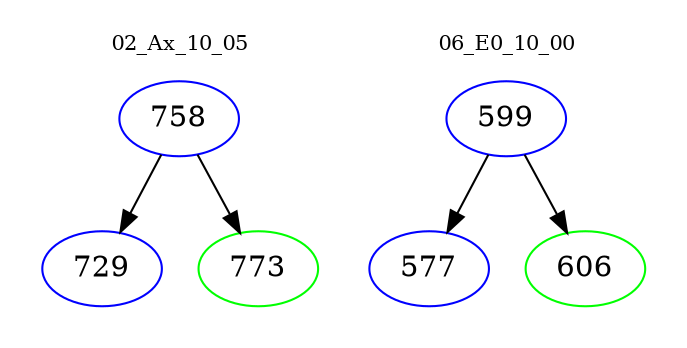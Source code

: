 digraph{
subgraph cluster_0 {
color = white
label = "02_Ax_10_05";
fontsize=10;
T0_758 [label="758", color="blue"]
T0_758 -> T0_729 [color="black"]
T0_729 [label="729", color="blue"]
T0_758 -> T0_773 [color="black"]
T0_773 [label="773", color="green"]
}
subgraph cluster_1 {
color = white
label = "06_E0_10_00";
fontsize=10;
T1_599 [label="599", color="blue"]
T1_599 -> T1_577 [color="black"]
T1_577 [label="577", color="blue"]
T1_599 -> T1_606 [color="black"]
T1_606 [label="606", color="green"]
}
}
